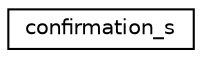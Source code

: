 digraph "Graphical Class Hierarchy"
{
 // LATEX_PDF_SIZE
  edge [fontname="Helvetica",fontsize="10",labelfontname="Helvetica",labelfontsize="10"];
  node [fontname="Helvetica",fontsize="10",shape=record];
  rankdir="LR";
  Node0 [label="confirmation_s",height=0.2,width=0.4,color="black", fillcolor="white", style="filled",URL="$structconfirmation__s.html",tooltip=" "];
}
